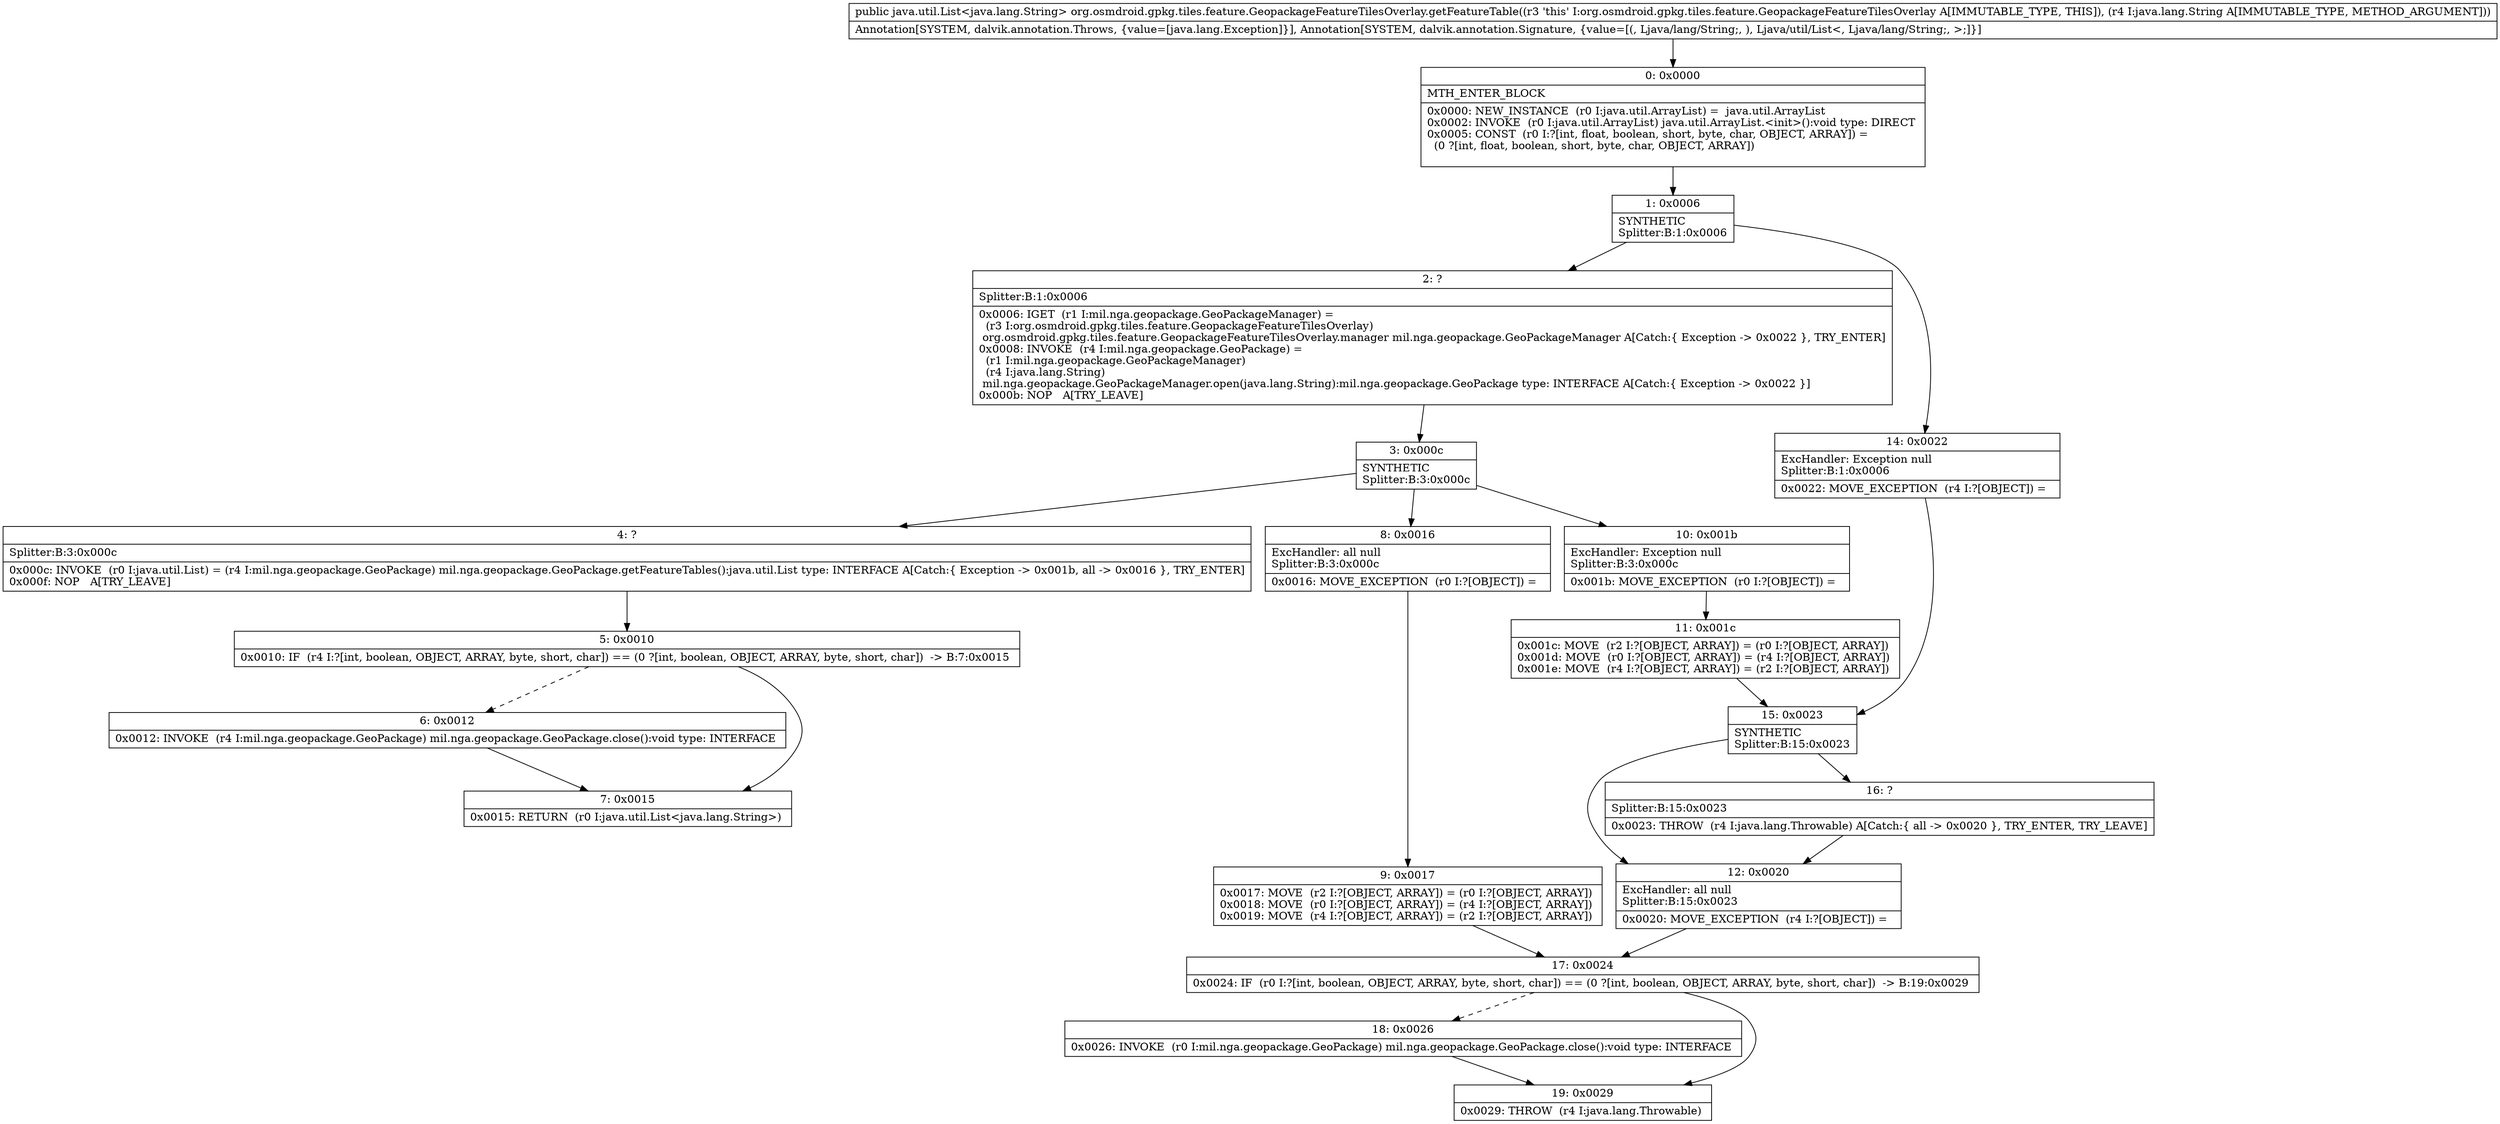 digraph "CFG fororg.osmdroid.gpkg.tiles.feature.GeopackageFeatureTilesOverlay.getFeatureTable(Ljava\/lang\/String;)Ljava\/util\/List;" {
Node_0 [shape=record,label="{0\:\ 0x0000|MTH_ENTER_BLOCK\l|0x0000: NEW_INSTANCE  (r0 I:java.util.ArrayList) =  java.util.ArrayList \l0x0002: INVOKE  (r0 I:java.util.ArrayList) java.util.ArrayList.\<init\>():void type: DIRECT \l0x0005: CONST  (r0 I:?[int, float, boolean, short, byte, char, OBJECT, ARRAY]) = \l  (0 ?[int, float, boolean, short, byte, char, OBJECT, ARRAY])\l \l}"];
Node_1 [shape=record,label="{1\:\ 0x0006|SYNTHETIC\lSplitter:B:1:0x0006\l}"];
Node_2 [shape=record,label="{2\:\ ?|Splitter:B:1:0x0006\l|0x0006: IGET  (r1 I:mil.nga.geopackage.GeoPackageManager) = \l  (r3 I:org.osmdroid.gpkg.tiles.feature.GeopackageFeatureTilesOverlay)\l org.osmdroid.gpkg.tiles.feature.GeopackageFeatureTilesOverlay.manager mil.nga.geopackage.GeoPackageManager A[Catch:\{ Exception \-\> 0x0022 \}, TRY_ENTER]\l0x0008: INVOKE  (r4 I:mil.nga.geopackage.GeoPackage) = \l  (r1 I:mil.nga.geopackage.GeoPackageManager)\l  (r4 I:java.lang.String)\l mil.nga.geopackage.GeoPackageManager.open(java.lang.String):mil.nga.geopackage.GeoPackage type: INTERFACE A[Catch:\{ Exception \-\> 0x0022 \}]\l0x000b: NOP   A[TRY_LEAVE]\l}"];
Node_3 [shape=record,label="{3\:\ 0x000c|SYNTHETIC\lSplitter:B:3:0x000c\l}"];
Node_4 [shape=record,label="{4\:\ ?|Splitter:B:3:0x000c\l|0x000c: INVOKE  (r0 I:java.util.List) = (r4 I:mil.nga.geopackage.GeoPackage) mil.nga.geopackage.GeoPackage.getFeatureTables():java.util.List type: INTERFACE A[Catch:\{ Exception \-\> 0x001b, all \-\> 0x0016 \}, TRY_ENTER]\l0x000f: NOP   A[TRY_LEAVE]\l}"];
Node_5 [shape=record,label="{5\:\ 0x0010|0x0010: IF  (r4 I:?[int, boolean, OBJECT, ARRAY, byte, short, char]) == (0 ?[int, boolean, OBJECT, ARRAY, byte, short, char])  \-\> B:7:0x0015 \l}"];
Node_6 [shape=record,label="{6\:\ 0x0012|0x0012: INVOKE  (r4 I:mil.nga.geopackage.GeoPackage) mil.nga.geopackage.GeoPackage.close():void type: INTERFACE \l}"];
Node_7 [shape=record,label="{7\:\ 0x0015|0x0015: RETURN  (r0 I:java.util.List\<java.lang.String\>) \l}"];
Node_8 [shape=record,label="{8\:\ 0x0016|ExcHandler: all null\lSplitter:B:3:0x000c\l|0x0016: MOVE_EXCEPTION  (r0 I:?[OBJECT]) =  \l}"];
Node_9 [shape=record,label="{9\:\ 0x0017|0x0017: MOVE  (r2 I:?[OBJECT, ARRAY]) = (r0 I:?[OBJECT, ARRAY]) \l0x0018: MOVE  (r0 I:?[OBJECT, ARRAY]) = (r4 I:?[OBJECT, ARRAY]) \l0x0019: MOVE  (r4 I:?[OBJECT, ARRAY]) = (r2 I:?[OBJECT, ARRAY]) \l}"];
Node_10 [shape=record,label="{10\:\ 0x001b|ExcHandler: Exception null\lSplitter:B:3:0x000c\l|0x001b: MOVE_EXCEPTION  (r0 I:?[OBJECT]) =  \l}"];
Node_11 [shape=record,label="{11\:\ 0x001c|0x001c: MOVE  (r2 I:?[OBJECT, ARRAY]) = (r0 I:?[OBJECT, ARRAY]) \l0x001d: MOVE  (r0 I:?[OBJECT, ARRAY]) = (r4 I:?[OBJECT, ARRAY]) \l0x001e: MOVE  (r4 I:?[OBJECT, ARRAY]) = (r2 I:?[OBJECT, ARRAY]) \l}"];
Node_12 [shape=record,label="{12\:\ 0x0020|ExcHandler: all null\lSplitter:B:15:0x0023\l|0x0020: MOVE_EXCEPTION  (r4 I:?[OBJECT]) =  \l}"];
Node_14 [shape=record,label="{14\:\ 0x0022|ExcHandler: Exception null\lSplitter:B:1:0x0006\l|0x0022: MOVE_EXCEPTION  (r4 I:?[OBJECT]) =  \l}"];
Node_15 [shape=record,label="{15\:\ 0x0023|SYNTHETIC\lSplitter:B:15:0x0023\l}"];
Node_16 [shape=record,label="{16\:\ ?|Splitter:B:15:0x0023\l|0x0023: THROW  (r4 I:java.lang.Throwable) A[Catch:\{ all \-\> 0x0020 \}, TRY_ENTER, TRY_LEAVE]\l}"];
Node_17 [shape=record,label="{17\:\ 0x0024|0x0024: IF  (r0 I:?[int, boolean, OBJECT, ARRAY, byte, short, char]) == (0 ?[int, boolean, OBJECT, ARRAY, byte, short, char])  \-\> B:19:0x0029 \l}"];
Node_18 [shape=record,label="{18\:\ 0x0026|0x0026: INVOKE  (r0 I:mil.nga.geopackage.GeoPackage) mil.nga.geopackage.GeoPackage.close():void type: INTERFACE \l}"];
Node_19 [shape=record,label="{19\:\ 0x0029|0x0029: THROW  (r4 I:java.lang.Throwable) \l}"];
MethodNode[shape=record,label="{public java.util.List\<java.lang.String\> org.osmdroid.gpkg.tiles.feature.GeopackageFeatureTilesOverlay.getFeatureTable((r3 'this' I:org.osmdroid.gpkg.tiles.feature.GeopackageFeatureTilesOverlay A[IMMUTABLE_TYPE, THIS]), (r4 I:java.lang.String A[IMMUTABLE_TYPE, METHOD_ARGUMENT]))  | Annotation[SYSTEM, dalvik.annotation.Throws, \{value=[java.lang.Exception]\}], Annotation[SYSTEM, dalvik.annotation.Signature, \{value=[(, Ljava\/lang\/String;, ), Ljava\/util\/List\<, Ljava\/lang\/String;, \>;]\}]\l}"];
MethodNode -> Node_0;
Node_0 -> Node_1;
Node_1 -> Node_2;
Node_1 -> Node_14;
Node_2 -> Node_3;
Node_3 -> Node_4;
Node_3 -> Node_10;
Node_3 -> Node_8;
Node_4 -> Node_5;
Node_5 -> Node_6[style=dashed];
Node_5 -> Node_7;
Node_6 -> Node_7;
Node_8 -> Node_9;
Node_9 -> Node_17;
Node_10 -> Node_11;
Node_11 -> Node_15;
Node_12 -> Node_17;
Node_14 -> Node_15;
Node_15 -> Node_16;
Node_15 -> Node_12;
Node_16 -> Node_12;
Node_17 -> Node_18[style=dashed];
Node_17 -> Node_19;
Node_18 -> Node_19;
}

